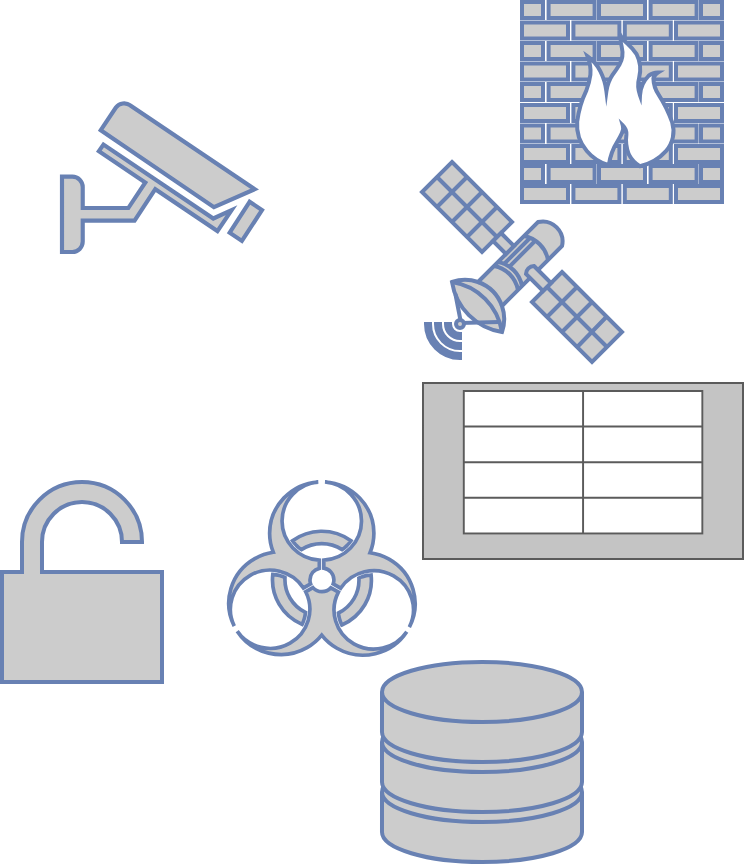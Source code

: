 <mxfile version="21.3.5" type="github">
  <diagram name="第 1 页" id="Jg3PUS44KZX6RwzNY00S">
    <mxGraphModel dx="794" dy="516" grid="1" gridSize="10" guides="1" tooltips="1" connect="1" arrows="1" fold="1" page="1" pageScale="1" pageWidth="1654" pageHeight="2336" math="0" shadow="0">
      <root>
        <mxCell id="0" />
        <mxCell id="1" parent="0" />
        <mxCell id="n6iqKTnPqaBq629mQPx4-1" value="" style="shape=mxgraph.rack.hp.hp_bladesystem_c3000_enclosure;html=1;labelPosition=right;align=left;spacingLeft=15;dashed=0;shadow=0;fillColor=#ffffff;" vertex="1" parent="1">
          <mxGeometry x="330" y="250" width="161" height="89" as="geometry" />
        </mxCell>
        <mxCell id="n6iqKTnPqaBq629mQPx4-2" value="" style="fontColor=#0066CC;verticalAlign=top;verticalLabelPosition=bottom;labelPosition=center;align=center;html=1;outlineConnect=0;fillColor=#CCCCCC;strokeColor=#6881B3;gradientColor=none;gradientDirection=north;strokeWidth=2;shape=mxgraph.networks.security_camera;" vertex="1" parent="1">
          <mxGeometry x="150" y="110" width="100" height="75" as="geometry" />
        </mxCell>
        <mxCell id="n6iqKTnPqaBq629mQPx4-3" value="" style="fontColor=#0066CC;verticalAlign=top;verticalLabelPosition=bottom;labelPosition=center;align=center;html=1;outlineConnect=0;fillColor=#CCCCCC;strokeColor=#6881B3;gradientColor=none;gradientDirection=north;strokeWidth=2;shape=mxgraph.networks.satellite;" vertex="1" parent="1">
          <mxGeometry x="330" y="140" width="100" height="100" as="geometry" />
        </mxCell>
        <mxCell id="n6iqKTnPqaBq629mQPx4-4" value="" style="fontColor=#0066CC;verticalAlign=top;verticalLabelPosition=bottom;labelPosition=center;align=center;html=1;outlineConnect=0;fillColor=#CCCCCC;strokeColor=#6881B3;gradientColor=none;gradientDirection=north;strokeWidth=2;shape=mxgraph.networks.firewall;" vertex="1" parent="1">
          <mxGeometry x="380" y="60" width="100" height="100" as="geometry" />
        </mxCell>
        <mxCell id="n6iqKTnPqaBq629mQPx4-5" value="" style="fontColor=#0066CC;verticalAlign=top;verticalLabelPosition=bottom;labelPosition=center;align=center;html=1;outlineConnect=0;fillColor=#CCCCCC;strokeColor=#6881B3;gradientColor=none;gradientDirection=north;strokeWidth=2;shape=mxgraph.networks.storage;" vertex="1" parent="1">
          <mxGeometry x="310" y="390" width="100" height="100" as="geometry" />
        </mxCell>
        <mxCell id="n6iqKTnPqaBq629mQPx4-6" value="" style="fontColor=#0066CC;verticalAlign=top;verticalLabelPosition=bottom;labelPosition=center;align=center;html=1;outlineConnect=0;fillColor=#CCCCCC;strokeColor=#6881B3;gradientColor=none;gradientDirection=north;strokeWidth=2;shape=mxgraph.networks.virus;" vertex="1" parent="1">
          <mxGeometry x="230" y="300" width="100" height="90" as="geometry" />
        </mxCell>
        <mxCell id="n6iqKTnPqaBq629mQPx4-7" value="" style="fontColor=#0066CC;verticalAlign=top;verticalLabelPosition=bottom;labelPosition=center;align=center;html=1;outlineConnect=0;fillColor=#CCCCCC;strokeColor=#6881B3;gradientColor=none;gradientDirection=north;strokeWidth=2;shape=mxgraph.networks.unsecure;" vertex="1" parent="1">
          <mxGeometry x="120" y="300" width="80" height="100" as="geometry" />
        </mxCell>
      </root>
    </mxGraphModel>
  </diagram>
</mxfile>
